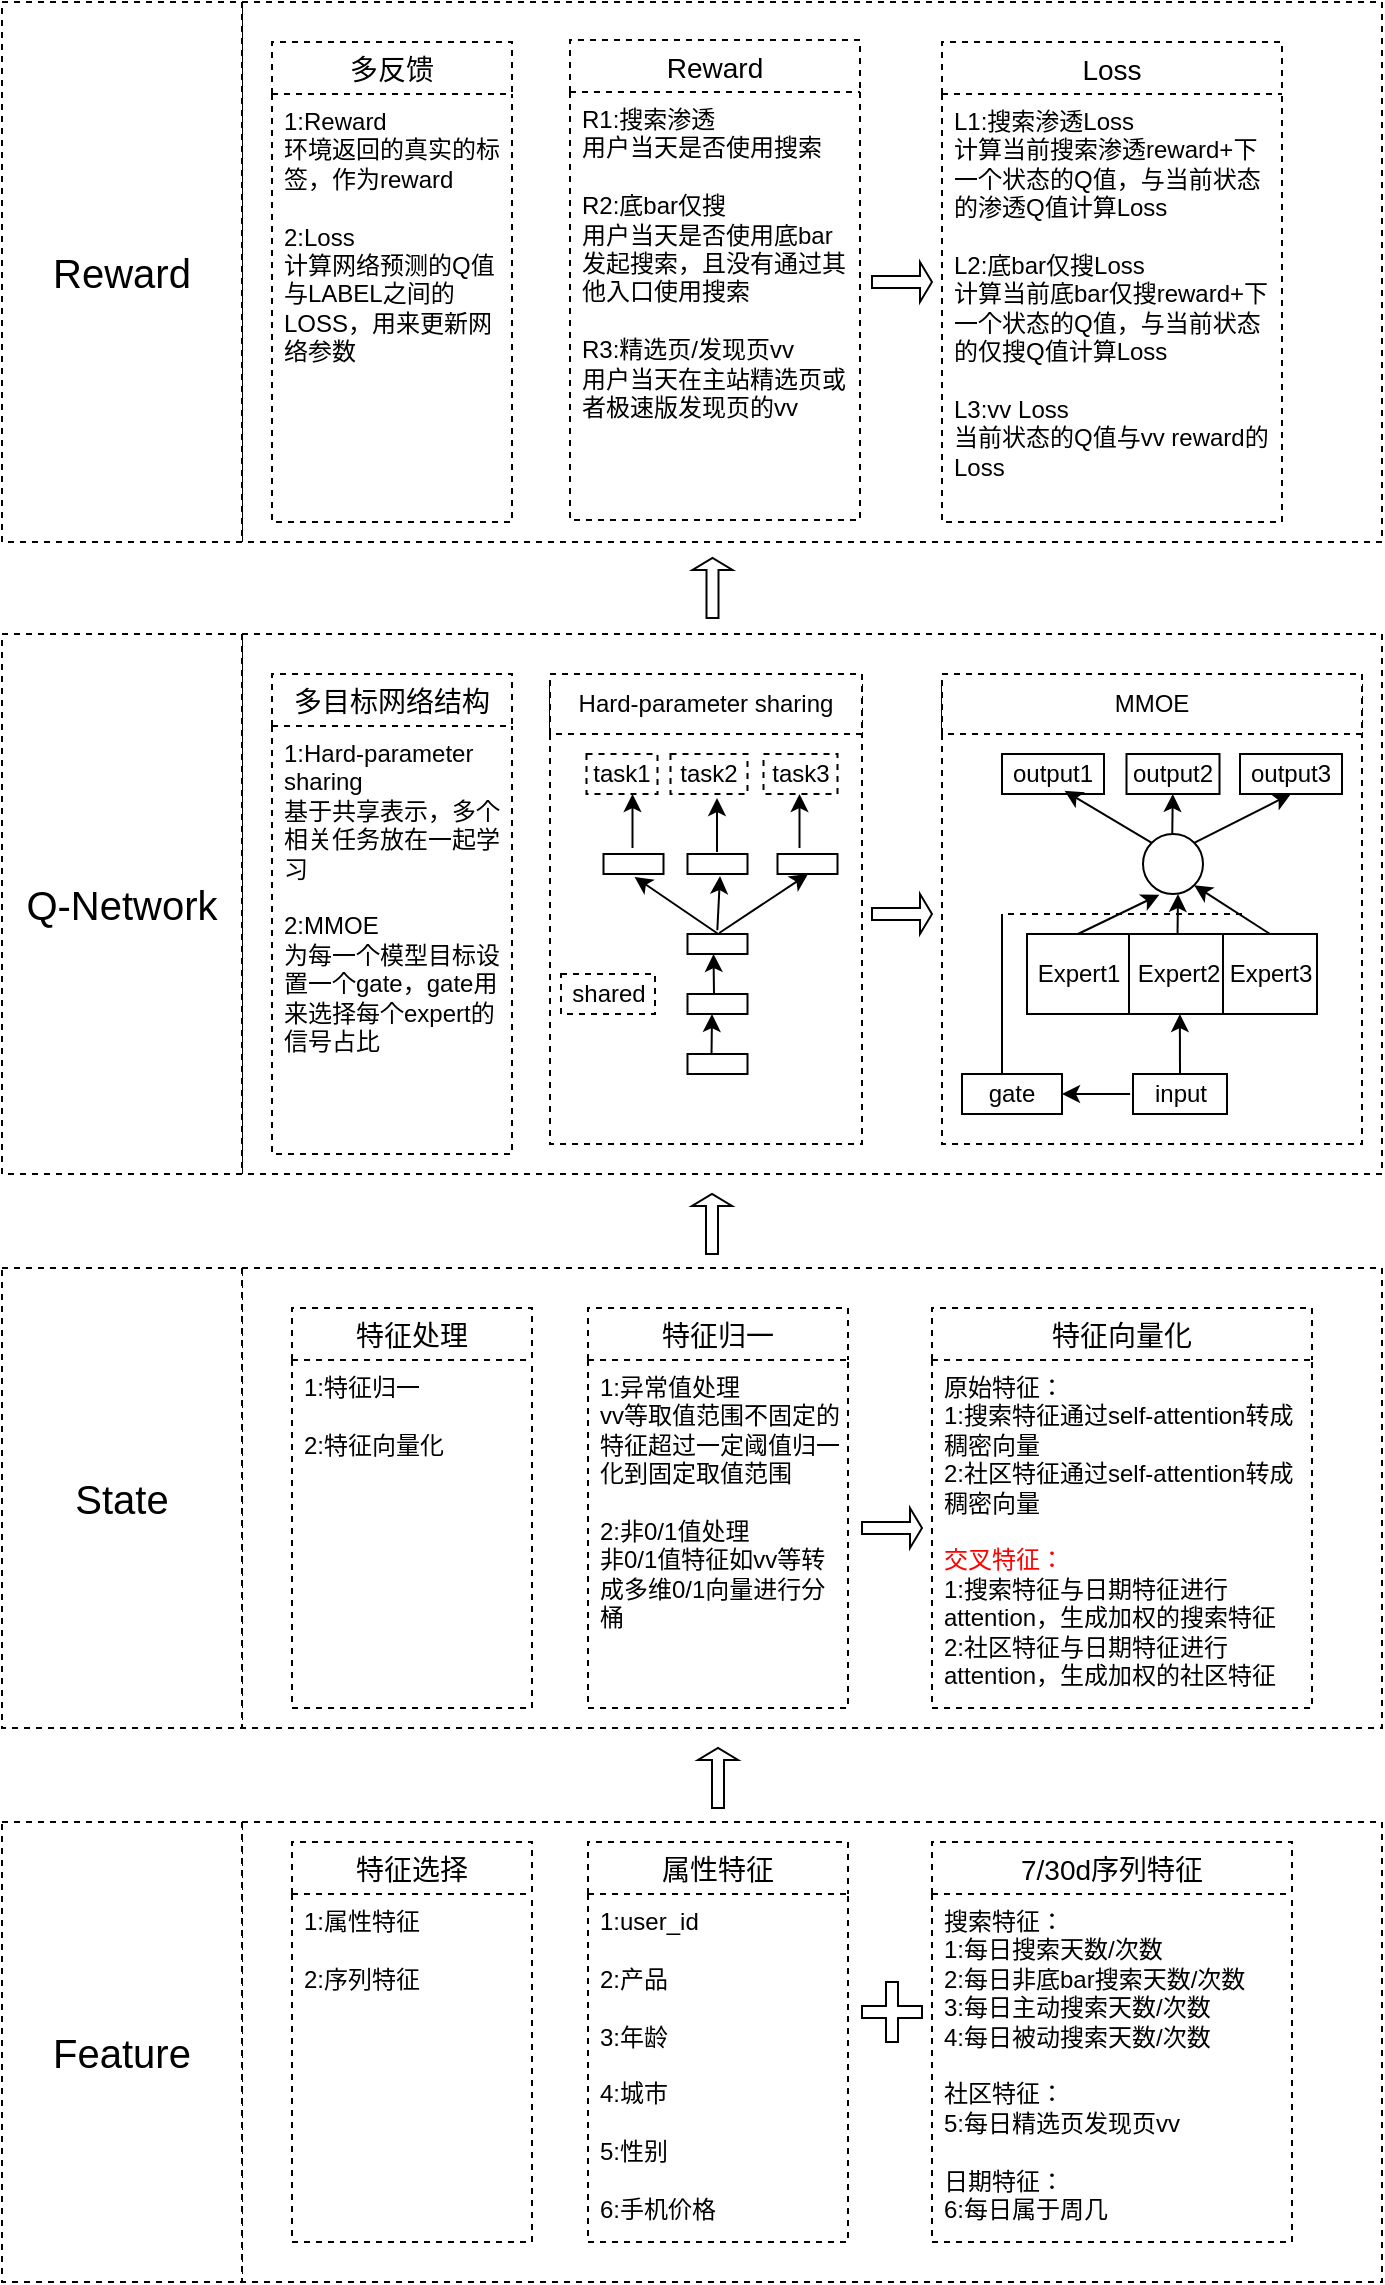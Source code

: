 <mxfile version="22.0.8" type="github">
  <diagram name="第 1 页" id="f5xDAh3WusYo4ijW3h7b">
    <mxGraphModel dx="1741" dy="1107" grid="0" gridSize="10" guides="0" tooltips="1" connect="1" arrows="1" fold="1" page="1" pageScale="1" pageWidth="827" pageHeight="1169" math="0" shadow="0">
      <root>
        <mxCell id="0" />
        <mxCell id="1" parent="0" />
        <mxCell id="4zLw2y3MGfTPbHIul2Go-128" value="" style="rounded=0;whiteSpace=wrap;html=1;dashed=1;" parent="1" vertex="1">
          <mxGeometry x="176" y="606" width="570" height="270" as="geometry" />
        </mxCell>
        <mxCell id="4zLw2y3MGfTPbHIul2Go-36" value="" style="rounded=0;whiteSpace=wrap;html=1;dashed=1;" parent="1" vertex="1">
          <mxGeometry x="176" y="1200" width="570" height="230" as="geometry" />
        </mxCell>
        <mxCell id="4zLw2y3MGfTPbHIul2Go-37" value="" style="rounded=0;whiteSpace=wrap;html=1;dashed=1;" parent="1" vertex="1">
          <mxGeometry x="176" y="923" width="570" height="230" as="geometry" />
        </mxCell>
        <mxCell id="4zLw2y3MGfTPbHIul2Go-38" value="属性特征" style="swimlane;fontStyle=0;childLayout=stackLayout;horizontal=1;startSize=26;horizontalStack=0;resizeParent=1;resizeParentMax=0;resizeLast=0;collapsible=1;marginBottom=0;align=center;fontSize=14;dashed=1;" parent="1" vertex="1">
          <mxGeometry x="349" y="1210" width="130" height="200" as="geometry">
            <mxRectangle x="280" y="370" width="100" height="30" as="alternateBounds" />
          </mxGeometry>
        </mxCell>
        <mxCell id="4zLw2y3MGfTPbHIul2Go-39" value="1:user_id&lt;br&gt;&lt;br&gt;2:产品&lt;br&gt;&lt;br&gt;3:年龄&lt;br&gt;&lt;br&gt;4:城市&lt;br&gt;&lt;br&gt;5:性别&lt;br&gt;&lt;br&gt;6:手机价格" style="text;strokeColor=none;fillColor=none;spacingLeft=4;spacingRight=4;overflow=hidden;rotatable=0;points=[[0,0.5],[1,0.5]];portConstraint=eastwest;fontSize=12;whiteSpace=wrap;html=1;" parent="4zLw2y3MGfTPbHIul2Go-38" vertex="1">
          <mxGeometry y="26" width="130" height="174" as="geometry" />
        </mxCell>
        <mxCell id="4zLw2y3MGfTPbHIul2Go-40" value="7/30d序列特征" style="swimlane;fontStyle=0;childLayout=stackLayout;horizontal=1;startSize=26;horizontalStack=0;resizeParent=1;resizeParentMax=0;resizeLast=0;collapsible=1;marginBottom=0;align=center;fontSize=14;dashed=1;" parent="1" vertex="1">
          <mxGeometry x="521" y="1210" width="180" height="200" as="geometry">
            <mxRectangle x="280" y="370" width="100" height="30" as="alternateBounds" />
          </mxGeometry>
        </mxCell>
        <mxCell id="4zLw2y3MGfTPbHIul2Go-41" value="搜索特征：&lt;br&gt;1:每日搜索天数/次数&lt;br&gt;2:每日非底bar搜索天数/次数&lt;br&gt;3:每日主动搜索天数/次数&lt;br&gt;4:每日被动搜索天数/次数&lt;br&gt;&lt;br&gt;社区特征：&lt;br&gt;5:每日精选页发现页vv&lt;br&gt;&lt;br&gt;日期特征：&lt;br&gt;6:每日属于周几" style="text;strokeColor=none;fillColor=none;spacingLeft=4;spacingRight=4;overflow=hidden;rotatable=0;points=[[0,0.5],[1,0.5]];portConstraint=eastwest;fontSize=12;whiteSpace=wrap;html=1;" parent="4zLw2y3MGfTPbHIul2Go-40" vertex="1">
          <mxGeometry y="26" width="180" height="174" as="geometry" />
        </mxCell>
        <mxCell id="4zLw2y3MGfTPbHIul2Go-42" value="特征选择" style="swimlane;fontStyle=0;childLayout=stackLayout;horizontal=1;startSize=26;horizontalStack=0;resizeParent=1;resizeParentMax=0;resizeLast=0;collapsible=1;marginBottom=0;align=center;fontSize=14;dashed=1;" parent="1" vertex="1">
          <mxGeometry x="201" y="1210" width="120" height="200" as="geometry">
            <mxRectangle x="145" y="1230" width="100" height="30" as="alternateBounds" />
          </mxGeometry>
        </mxCell>
        <mxCell id="4zLw2y3MGfTPbHIul2Go-43" value="1:属性特征&lt;br&gt;&lt;br&gt;2:序列特征" style="text;strokeColor=none;fillColor=none;spacingLeft=4;spacingRight=4;overflow=hidden;rotatable=0;points=[[0,0.5],[1,0.5]];portConstraint=eastwest;fontSize=12;whiteSpace=wrap;html=1;" parent="4zLw2y3MGfTPbHIul2Go-42" vertex="1">
          <mxGeometry y="26" width="120" height="174" as="geometry" />
        </mxCell>
        <mxCell id="4zLw2y3MGfTPbHIul2Go-44" value="特征归一" style="swimlane;fontStyle=0;childLayout=stackLayout;horizontal=1;startSize=26;horizontalStack=0;resizeParent=1;resizeParentMax=0;resizeLast=0;collapsible=1;marginBottom=0;align=center;fontSize=14;dashed=1;" parent="1" vertex="1">
          <mxGeometry x="349" y="943" width="130" height="200" as="geometry">
            <mxRectangle x="280" y="370" width="100" height="30" as="alternateBounds" />
          </mxGeometry>
        </mxCell>
        <mxCell id="4zLw2y3MGfTPbHIul2Go-45" value="1:异常值处理&lt;br&gt;vv等取值范围不固定的特征超过一定阈值归一化到固定取值范围&lt;br&gt;&lt;br&gt;2:非0/1值处理&lt;br&gt;非0/1值特征如vv等转成多维0/1向量进行分桶" style="text;strokeColor=none;fillColor=none;spacingLeft=4;spacingRight=4;overflow=hidden;rotatable=0;points=[[0,0.5],[1,0.5]];portConstraint=eastwest;fontSize=12;whiteSpace=wrap;html=1;" parent="4zLw2y3MGfTPbHIul2Go-44" vertex="1">
          <mxGeometry y="26" width="130" height="174" as="geometry" />
        </mxCell>
        <mxCell id="4zLw2y3MGfTPbHIul2Go-46" value="特征向量化" style="swimlane;fontStyle=0;childLayout=stackLayout;horizontal=1;startSize=26;horizontalStack=0;resizeParent=1;resizeParentMax=0;resizeLast=0;collapsible=1;marginBottom=0;align=center;fontSize=14;dashed=1;" parent="1" vertex="1">
          <mxGeometry x="521" y="943" width="190" height="200" as="geometry">
            <mxRectangle x="280" y="370" width="100" height="30" as="alternateBounds" />
          </mxGeometry>
        </mxCell>
        <mxCell id="4zLw2y3MGfTPbHIul2Go-47" value="原始特征：&lt;br&gt;1:搜索特征通过self-attention转成稠密向量&lt;br&gt;2:社区特征通过self-attention转成稠密向量&lt;br&gt;&lt;br&gt;&lt;font color=&quot;#ff0000&quot;&gt;交叉特征：&lt;/font&gt;&lt;br&gt;1:搜索特征与日期特征进行attention，生成加权的搜索特征&lt;br&gt;2:社区特征与日期特征进行attention，生成加权的社区特征" style="text;strokeColor=none;fillColor=none;spacingLeft=4;spacingRight=4;overflow=hidden;rotatable=0;points=[[0,0.5],[1,0.5]];portConstraint=eastwest;fontSize=12;whiteSpace=wrap;html=1;" parent="4zLw2y3MGfTPbHIul2Go-46" vertex="1">
          <mxGeometry y="26" width="190" height="174" as="geometry" />
        </mxCell>
        <mxCell id="4zLw2y3MGfTPbHIul2Go-48" value="特征处理" style="swimlane;fontStyle=0;childLayout=stackLayout;horizontal=1;startSize=26;horizontalStack=0;resizeParent=1;resizeParentMax=0;resizeLast=0;collapsible=1;marginBottom=0;align=center;fontSize=14;dashed=1;" parent="1" vertex="1">
          <mxGeometry x="201" y="943" width="120" height="200" as="geometry">
            <mxRectangle x="145" y="950" width="100" height="30" as="alternateBounds" />
          </mxGeometry>
        </mxCell>
        <mxCell id="4zLw2y3MGfTPbHIul2Go-49" value="1:特征归一&lt;br&gt;&lt;br&gt;2:特征向量化" style="text;strokeColor=none;fillColor=none;spacingLeft=4;spacingRight=4;overflow=hidden;rotatable=0;points=[[0,0.5],[1,0.5]];portConstraint=eastwest;fontSize=12;whiteSpace=wrap;html=1;" parent="4zLw2y3MGfTPbHIul2Go-48" vertex="1">
          <mxGeometry y="26" width="120" height="174" as="geometry" />
        </mxCell>
        <mxCell id="4zLw2y3MGfTPbHIul2Go-50" value="" style="shape=cross;whiteSpace=wrap;html=1;" parent="1" vertex="1">
          <mxGeometry x="486" y="1280" width="30" height="30" as="geometry" />
        </mxCell>
        <mxCell id="4zLw2y3MGfTPbHIul2Go-51" value="" style="shape=singleArrow;whiteSpace=wrap;html=1;" parent="1" vertex="1">
          <mxGeometry x="486" y="1043" width="30" height="20" as="geometry" />
        </mxCell>
        <mxCell id="4zLw2y3MGfTPbHIul2Go-59" value="多目标网络结构" style="swimlane;fontStyle=0;childLayout=stackLayout;horizontal=1;startSize=26;horizontalStack=0;resizeParent=1;resizeParentMax=0;resizeLast=0;collapsible=1;marginBottom=0;align=center;fontSize=14;dashed=1;" parent="1" vertex="1">
          <mxGeometry x="191" y="626" width="120" height="240" as="geometry">
            <mxRectangle x="135" y="630" width="100" height="30" as="alternateBounds" />
          </mxGeometry>
        </mxCell>
        <mxCell id="4zLw2y3MGfTPbHIul2Go-60" value="1:Hard-parameter sharing&lt;br&gt;基于共享表示，多个相关任务放在一起学习&lt;br&gt;&lt;br&gt;2:MMOE&lt;br&gt;为每一个模型目标设置一个gate，gate用来选择每个expert的信号占比" style="text;strokeColor=none;fillColor=none;spacingLeft=4;spacingRight=4;overflow=hidden;rotatable=0;points=[[0,0.5],[1,0.5]];portConstraint=eastwest;fontSize=12;whiteSpace=wrap;html=1;" parent="4zLw2y3MGfTPbHIul2Go-59" vertex="1">
          <mxGeometry y="26" width="120" height="214" as="geometry" />
        </mxCell>
        <mxCell id="4zLw2y3MGfTPbHIul2Go-71" value="" style="verticalLabelPosition=bottom;verticalAlign=top;html=1;shape=mxgraph.basic.rect;fillColor2=none;strokeWidth=1;size=20;indent=5;dashed=1;" parent="1" vertex="1">
          <mxGeometry x="330" y="631" width="156" height="230" as="geometry" />
        </mxCell>
        <mxCell id="4zLw2y3MGfTPbHIul2Go-72" value="" style="verticalLabelPosition=bottom;verticalAlign=top;html=1;shape=mxgraph.basic.rect;fillColor2=none;strokeWidth=1;size=20;indent=5;dashed=1;" parent="1" vertex="1">
          <mxGeometry x="526" y="631" width="210" height="230" as="geometry" />
        </mxCell>
        <mxCell id="4zLw2y3MGfTPbHIul2Go-73" value="" style="verticalLabelPosition=bottom;verticalAlign=top;html=1;shape=mxgraph.basic.rect;fillColor2=none;strokeWidth=1;size=20;indent=5;" parent="1" vertex="1">
          <mxGeometry x="398.75" y="816" width="30" height="10" as="geometry" />
        </mxCell>
        <mxCell id="4zLw2y3MGfTPbHIul2Go-74" value="" style="verticalLabelPosition=bottom;verticalAlign=top;html=1;shape=mxgraph.basic.rect;fillColor2=none;strokeWidth=1;size=20;indent=5;" parent="1" vertex="1">
          <mxGeometry x="398.75" y="786" width="30" height="10" as="geometry" />
        </mxCell>
        <mxCell id="4zLw2y3MGfTPbHIul2Go-75" value="" style="verticalLabelPosition=bottom;verticalAlign=top;html=1;shape=mxgraph.basic.rect;fillColor2=none;strokeWidth=1;size=20;indent=5;" parent="1" vertex="1">
          <mxGeometry x="398.75" y="756" width="30" height="10" as="geometry" />
        </mxCell>
        <mxCell id="4zLw2y3MGfTPbHIul2Go-76" value="" style="verticalLabelPosition=bottom;verticalAlign=top;html=1;shape=mxgraph.basic.rect;fillColor2=none;strokeWidth=1;size=20;indent=5;" parent="1" vertex="1">
          <mxGeometry x="356.75" y="716" width="30" height="10" as="geometry" />
        </mxCell>
        <mxCell id="4zLw2y3MGfTPbHIul2Go-77" value="" style="verticalLabelPosition=bottom;verticalAlign=top;html=1;shape=mxgraph.basic.rect;fillColor2=none;strokeWidth=1;size=20;indent=5;" parent="1" vertex="1">
          <mxGeometry x="398.75" y="716" width="30" height="10" as="geometry" />
        </mxCell>
        <mxCell id="4zLw2y3MGfTPbHIul2Go-78" value="" style="verticalLabelPosition=bottom;verticalAlign=top;html=1;shape=mxgraph.basic.rect;fillColor2=none;strokeWidth=1;size=20;indent=5;" parent="1" vertex="1">
          <mxGeometry x="443.75" y="716" width="30" height="10" as="geometry" />
        </mxCell>
        <mxCell id="4zLw2y3MGfTPbHIul2Go-85" value="" style="endArrow=classic;html=1;rounded=0;exitX=0.513;exitY=0;exitDx=0;exitDy=0;exitPerimeter=0;entryX=0.516;entryY=1.143;entryDx=0;entryDy=0;entryPerimeter=0;" parent="1" source="4zLw2y3MGfTPbHIul2Go-75" target="4zLw2y3MGfTPbHIul2Go-76" edge="1">
          <mxGeometry width="50" height="50" relative="1" as="geometry">
            <mxPoint x="370" y="766" as="sourcePoint" />
            <mxPoint x="420" y="716" as="targetPoint" />
          </mxGeometry>
        </mxCell>
        <mxCell id="4zLw2y3MGfTPbHIul2Go-86" value="" style="endArrow=classic;html=1;rounded=0;exitX=0.497;exitY=-0.19;exitDx=0;exitDy=0;exitPerimeter=0;entryX=0.542;entryY=1.1;entryDx=0;entryDy=0;entryPerimeter=0;" parent="1" source="4zLw2y3MGfTPbHIul2Go-75" edge="1" target="4zLw2y3MGfTPbHIul2Go-77">
          <mxGeometry width="50" height="50" relative="1" as="geometry">
            <mxPoint x="448" y="756" as="sourcePoint" />
            <mxPoint x="406" y="727" as="targetPoint" />
          </mxGeometry>
        </mxCell>
        <mxCell id="4zLw2y3MGfTPbHIul2Go-87" value="" style="endArrow=classic;html=1;rounded=0;exitX=0.529;exitY=-0.048;exitDx=0;exitDy=0;exitPerimeter=0;" parent="1" source="4zLw2y3MGfTPbHIul2Go-75" edge="1">
          <mxGeometry width="50" height="50" relative="1" as="geometry">
            <mxPoint x="416" y="764" as="sourcePoint" />
            <mxPoint x="459" y="726" as="targetPoint" />
          </mxGeometry>
        </mxCell>
        <mxCell id="4zLw2y3MGfTPbHIul2Go-88" value="" style="endArrow=classic;html=1;rounded=0;entryX=0.516;entryY=1.143;entryDx=0;entryDy=0;entryPerimeter=0;" parent="1" edge="1">
          <mxGeometry width="50" height="50" relative="1" as="geometry">
            <mxPoint x="412" y="786" as="sourcePoint" />
            <mxPoint x="411.76" y="766" as="targetPoint" />
          </mxGeometry>
        </mxCell>
        <mxCell id="4zLw2y3MGfTPbHIul2Go-89" value="" style="endArrow=classic;html=1;rounded=0;exitX=0.497;exitY=-0.19;exitDx=0;exitDy=0;exitPerimeter=0;" parent="1" edge="1">
          <mxGeometry width="50" height="50" relative="1" as="geometry">
            <mxPoint x="410.76" y="816" as="sourcePoint" />
            <mxPoint x="411" y="796" as="targetPoint" />
          </mxGeometry>
        </mxCell>
        <mxCell id="4zLw2y3MGfTPbHIul2Go-93" value="shared" style="rounded=0;whiteSpace=wrap;html=1;dashed=1;" parent="1" vertex="1">
          <mxGeometry x="335.5" y="776" width="47" height="20" as="geometry" />
        </mxCell>
        <mxCell id="4zLw2y3MGfTPbHIul2Go-94" value="task1" style="rounded=0;whiteSpace=wrap;html=1;dashed=1;" parent="1" vertex="1">
          <mxGeometry x="348.25" y="666" width="35.5" height="20" as="geometry" />
        </mxCell>
        <mxCell id="4zLw2y3MGfTPbHIul2Go-95" value="task2" style="rounded=0;whiteSpace=wrap;html=1;dashed=1;" parent="1" vertex="1">
          <mxGeometry x="390.25" y="666" width="38.5" height="20" as="geometry" />
        </mxCell>
        <mxCell id="4zLw2y3MGfTPbHIul2Go-96" value="task3" style="rounded=0;whiteSpace=wrap;html=1;dashed=1;" parent="1" vertex="1">
          <mxGeometry x="436.75" y="666" width="37" height="20" as="geometry" />
        </mxCell>
        <mxCell id="4zLw2y3MGfTPbHIul2Go-98" value="" style="endArrow=classic;html=1;rounded=0;exitX=0.497;exitY=-0.19;exitDx=0;exitDy=0;exitPerimeter=0;entryX=0.516;entryY=1.143;entryDx=0;entryDy=0;entryPerimeter=0;" parent="1" edge="1">
          <mxGeometry width="50" height="50" relative="1" as="geometry">
            <mxPoint x="371.25" y="713" as="sourcePoint" />
            <mxPoint x="371.25" y="686" as="targetPoint" />
          </mxGeometry>
        </mxCell>
        <mxCell id="4zLw2y3MGfTPbHIul2Go-99" value="" style="endArrow=classic;html=1;rounded=0;exitX=0.497;exitY=-0.19;exitDx=0;exitDy=0;exitPerimeter=0;entryX=0.516;entryY=1.143;entryDx=0;entryDy=0;entryPerimeter=0;" parent="1" edge="1">
          <mxGeometry width="50" height="50" relative="1" as="geometry">
            <mxPoint x="413.5" y="715" as="sourcePoint" />
            <mxPoint x="413.5" y="688" as="targetPoint" />
          </mxGeometry>
        </mxCell>
        <mxCell id="4zLw2y3MGfTPbHIul2Go-100" value="" style="endArrow=classic;html=1;rounded=0;exitX=0.497;exitY=-0.19;exitDx=0;exitDy=0;exitPerimeter=0;entryX=0.516;entryY=1.143;entryDx=0;entryDy=0;entryPerimeter=0;" parent="1" edge="1">
          <mxGeometry width="50" height="50" relative="1" as="geometry">
            <mxPoint x="454.75" y="713" as="sourcePoint" />
            <mxPoint x="454.75" y="686" as="targetPoint" />
          </mxGeometry>
        </mxCell>
        <mxCell id="4zLw2y3MGfTPbHIul2Go-101" value="Hard-parameter sharing" style="rounded=0;whiteSpace=wrap;html=1;dashed=1;" parent="1" vertex="1">
          <mxGeometry x="330" y="626" width="156" height="30" as="geometry" />
        </mxCell>
        <mxCell id="4zLw2y3MGfTPbHIul2Go-102" value="Expert1" style="rounded=0;whiteSpace=wrap;html=1;" parent="1" vertex="1">
          <mxGeometry x="568.5" y="756" width="51" height="40" as="geometry" />
        </mxCell>
        <mxCell id="4zLw2y3MGfTPbHIul2Go-103" value="Expert2" style="rounded=0;whiteSpace=wrap;html=1;" parent="1" vertex="1">
          <mxGeometry x="619.5" y="756" width="49" height="40" as="geometry" />
        </mxCell>
        <mxCell id="4zLw2y3MGfTPbHIul2Go-104" value="Expert3" style="rounded=0;whiteSpace=wrap;html=1;" parent="1" vertex="1">
          <mxGeometry x="666.5" y="756" width="47" height="40" as="geometry" />
        </mxCell>
        <mxCell id="4zLw2y3MGfTPbHIul2Go-105" value="input" style="rounded=0;whiteSpace=wrap;html=1;" parent="1" vertex="1">
          <mxGeometry x="621.5" y="826" width="47" height="20" as="geometry" />
        </mxCell>
        <mxCell id="4zLw2y3MGfTPbHIul2Go-106" value="gate" style="rounded=0;whiteSpace=wrap;html=1;" parent="1" vertex="1">
          <mxGeometry x="536" y="826" width="50" height="20" as="geometry" />
        </mxCell>
        <mxCell id="4zLw2y3MGfTPbHIul2Go-107" value="" style="endArrow=classic;html=1;rounded=0;exitX=0.5;exitY=0;exitDx=0;exitDy=0;" parent="1" source="4zLw2y3MGfTPbHIul2Go-105" edge="1">
          <mxGeometry width="50" height="50" relative="1" as="geometry">
            <mxPoint x="644.69" y="816" as="sourcePoint" />
            <mxPoint x="644.93" y="796" as="targetPoint" />
          </mxGeometry>
        </mxCell>
        <mxCell id="4zLw2y3MGfTPbHIul2Go-109" value="" style="endArrow=classic;html=1;rounded=0;exitX=0.5;exitY=0;exitDx=0;exitDy=0;" parent="1" edge="1">
          <mxGeometry width="50" height="50" relative="1" as="geometry">
            <mxPoint x="620.07" y="836" as="sourcePoint" />
            <mxPoint x="586" y="836" as="targetPoint" />
          </mxGeometry>
        </mxCell>
        <mxCell id="4zLw2y3MGfTPbHIul2Go-110" value="output1" style="rounded=0;whiteSpace=wrap;html=1;" parent="1" vertex="1">
          <mxGeometry x="556" y="666" width="51" height="20" as="geometry" />
        </mxCell>
        <mxCell id="4zLw2y3MGfTPbHIul2Go-111" value="output3" style="rounded=0;whiteSpace=wrap;html=1;" parent="1" vertex="1">
          <mxGeometry x="675" y="666" width="51" height="20" as="geometry" />
        </mxCell>
        <mxCell id="4zLw2y3MGfTPbHIul2Go-112" value="" style="ellipse;whiteSpace=wrap;html=1;aspect=fixed;" parent="1" vertex="1">
          <mxGeometry x="626.5" y="706" width="30" height="30" as="geometry" />
        </mxCell>
        <mxCell id="4zLw2y3MGfTPbHIul2Go-113" value="" style="endArrow=classic;html=1;rounded=0;exitX=0.5;exitY=0;exitDx=0;exitDy=0;" parent="1" edge="1">
          <mxGeometry width="50" height="50" relative="1" as="geometry">
            <mxPoint x="643.76" y="756" as="sourcePoint" />
            <mxPoint x="644" y="736" as="targetPoint" />
          </mxGeometry>
        </mxCell>
        <mxCell id="4zLw2y3MGfTPbHIul2Go-114" value="" style="endArrow=classic;html=1;rounded=0;exitX=0.5;exitY=0;exitDx=0;exitDy=0;entryX=0.273;entryY=1.012;entryDx=0;entryDy=0;entryPerimeter=0;" parent="1" source="4zLw2y3MGfTPbHIul2Go-102" target="4zLw2y3MGfTPbHIul2Go-112" edge="1">
          <mxGeometry width="50" height="50" relative="1" as="geometry">
            <mxPoint x="655" y="836" as="sourcePoint" />
            <mxPoint x="654.93" y="806" as="targetPoint" />
          </mxGeometry>
        </mxCell>
        <mxCell id="4zLw2y3MGfTPbHIul2Go-118" value="" style="endArrow=classic;html=1;rounded=0;exitX=0.5;exitY=0;exitDx=0;exitDy=0;entryX=1;entryY=1;entryDx=0;entryDy=0;" parent="1" source="4zLw2y3MGfTPbHIul2Go-104" target="4zLw2y3MGfTPbHIul2Go-112" edge="1">
          <mxGeometry width="50" height="50" relative="1" as="geometry">
            <mxPoint x="689.76" y="756" as="sourcePoint" />
            <mxPoint x="689.69" y="726" as="targetPoint" />
          </mxGeometry>
        </mxCell>
        <mxCell id="4zLw2y3MGfTPbHIul2Go-123" value="" style="endArrow=none;html=1;rounded=0;" parent="1" edge="1">
          <mxGeometry width="50" height="50" relative="1" as="geometry">
            <mxPoint x="556" y="826" as="sourcePoint" />
            <mxPoint x="556" y="746" as="targetPoint" />
          </mxGeometry>
        </mxCell>
        <mxCell id="4zLw2y3MGfTPbHIul2Go-124" value="" style="endArrow=none;html=1;rounded=0;dashed=1;" parent="1" edge="1">
          <mxGeometry width="50" height="50" relative="1" as="geometry">
            <mxPoint x="676" y="746" as="sourcePoint" />
            <mxPoint x="556" y="746" as="targetPoint" />
          </mxGeometry>
        </mxCell>
        <mxCell id="4zLw2y3MGfTPbHIul2Go-125" value="" style="endArrow=classic;html=1;rounded=0;exitX=0;exitY=0;exitDx=0;exitDy=0;entryX=0.613;entryY=0.921;entryDx=0;entryDy=0;entryPerimeter=0;" parent="1" source="4zLw2y3MGfTPbHIul2Go-112" target="4zLw2y3MGfTPbHIul2Go-110" edge="1">
          <mxGeometry width="50" height="50" relative="1" as="geometry">
            <mxPoint x="610.76" y="726" as="sourcePoint" />
            <mxPoint x="610.69" y="696" as="targetPoint" />
          </mxGeometry>
        </mxCell>
        <mxCell id="4zLw2y3MGfTPbHIul2Go-126" value="" style="endArrow=classic;html=1;rounded=0;exitX=1;exitY=0;exitDx=0;exitDy=0;entryX=0.5;entryY=1;entryDx=0;entryDy=0;" parent="1" source="4zLw2y3MGfTPbHIul2Go-112" target="4zLw2y3MGfTPbHIul2Go-111" edge="1">
          <mxGeometry width="50" height="50" relative="1" as="geometry">
            <mxPoint x="675.26" y="726" as="sourcePoint" />
            <mxPoint x="675.19" y="696" as="targetPoint" />
          </mxGeometry>
        </mxCell>
        <mxCell id="4zLw2y3MGfTPbHIul2Go-127" value="MMOE" style="rounded=0;whiteSpace=wrap;html=1;dashed=1;" parent="1" vertex="1">
          <mxGeometry x="526" y="626" width="210" height="30" as="geometry" />
        </mxCell>
        <mxCell id="4zLw2y3MGfTPbHIul2Go-129" value="" style="shape=singleArrow;whiteSpace=wrap;html=1;" parent="1" vertex="1">
          <mxGeometry x="491" y="736" width="30" height="20" as="geometry" />
        </mxCell>
        <mxCell id="4zLw2y3MGfTPbHIul2Go-132" value="" style="shape=singleArrow;direction=north;whiteSpace=wrap;html=1;" parent="1" vertex="1">
          <mxGeometry x="401" y="886" width="20" height="30" as="geometry" />
        </mxCell>
        <mxCell id="4zLw2y3MGfTPbHIul2Go-136" value="output2" style="rounded=0;whiteSpace=wrap;html=1;" parent="1" vertex="1">
          <mxGeometry x="618.25" y="666" width="46.5" height="20" as="geometry" />
        </mxCell>
        <mxCell id="4zLw2y3MGfTPbHIul2Go-139" value="" style="endArrow=classic;html=1;rounded=0;exitX=0.5;exitY=0;exitDx=0;exitDy=0;" parent="1" edge="1">
          <mxGeometry width="50" height="50" relative="1" as="geometry">
            <mxPoint x="641.14" y="706" as="sourcePoint" />
            <mxPoint x="641.38" y="686" as="targetPoint" />
          </mxGeometry>
        </mxCell>
        <mxCell id="4zLw2y3MGfTPbHIul2Go-143" value="" style="shape=singleArrow;direction=north;whiteSpace=wrap;html=1;" parent="1" vertex="1">
          <mxGeometry x="404" y="1163" width="20" height="30" as="geometry" />
        </mxCell>
        <mxCell id="4zLw2y3MGfTPbHIul2Go-144" value="&lt;font style=&quot;font-size: 20px;&quot;&gt;State&lt;/font&gt;" style="rounded=0;whiteSpace=wrap;html=1;dashed=1;" parent="1" vertex="1">
          <mxGeometry x="56" y="923" width="120" height="230" as="geometry" />
        </mxCell>
        <mxCell id="4zLw2y3MGfTPbHIul2Go-145" value="&lt;font style=&quot;font-size: 20px;&quot;&gt;Q-Network&lt;/font&gt;" style="rounded=0;whiteSpace=wrap;html=1;dashed=1;" parent="1" vertex="1">
          <mxGeometry x="56" y="606" width="120" height="270" as="geometry" />
        </mxCell>
        <mxCell id="4zLw2y3MGfTPbHIul2Go-146" value="&lt;font style=&quot;font-size: 20px;&quot;&gt;Feature&lt;/font&gt;" style="rounded=0;whiteSpace=wrap;html=1;dashed=1;" parent="1" vertex="1">
          <mxGeometry x="56" y="1200" width="120" height="230" as="geometry" />
        </mxCell>
        <mxCell id="9_TiKbL8aG8ugw_iiqsg-3" value="" style="rounded=0;whiteSpace=wrap;html=1;dashed=1;" vertex="1" parent="1">
          <mxGeometry x="176" y="290" width="570" height="270" as="geometry" />
        </mxCell>
        <mxCell id="9_TiKbL8aG8ugw_iiqsg-4" value="&lt;font style=&quot;font-size: 20px;&quot;&gt;Reward&lt;/font&gt;" style="rounded=0;whiteSpace=wrap;html=1;dashed=1;" vertex="1" parent="1">
          <mxGeometry x="56" y="290" width="120" height="270" as="geometry" />
        </mxCell>
        <mxCell id="9_TiKbL8aG8ugw_iiqsg-5" value="" style="shape=singleArrow;direction=north;whiteSpace=wrap;html=1;" vertex="1" parent="1">
          <mxGeometry x="401.25" y="568" width="20" height="30" as="geometry" />
        </mxCell>
        <mxCell id="9_TiKbL8aG8ugw_iiqsg-8" value="多反馈" style="swimlane;fontStyle=0;childLayout=stackLayout;horizontal=1;startSize=26;horizontalStack=0;resizeParent=1;resizeParentMax=0;resizeLast=0;collapsible=1;marginBottom=0;align=center;fontSize=14;dashed=1;" vertex="1" parent="1">
          <mxGeometry x="191" y="310" width="120" height="240" as="geometry">
            <mxRectangle x="135" y="630" width="100" height="30" as="alternateBounds" />
          </mxGeometry>
        </mxCell>
        <mxCell id="9_TiKbL8aG8ugw_iiqsg-9" value="1:Reward&lt;br&gt;环境返回的真实的标签，作为reward&lt;br&gt;&lt;br&gt;2:Loss&lt;br&gt;计算网络预测的Q值与LABEL之间的LOSS，用来更新网络参数" style="text;strokeColor=none;fillColor=none;spacingLeft=4;spacingRight=4;overflow=hidden;rotatable=0;points=[[0,0.5],[1,0.5]];portConstraint=eastwest;fontSize=12;whiteSpace=wrap;html=1;" vertex="1" parent="9_TiKbL8aG8ugw_iiqsg-8">
          <mxGeometry y="26" width="120" height="214" as="geometry" />
        </mxCell>
        <mxCell id="9_TiKbL8aG8ugw_iiqsg-10" value="Reward" style="swimlane;fontStyle=0;childLayout=stackLayout;horizontal=1;startSize=26;horizontalStack=0;resizeParent=1;resizeParentMax=0;resizeLast=0;collapsible=1;marginBottom=0;align=center;fontSize=14;dashed=1;" vertex="1" parent="1">
          <mxGeometry x="340" y="309" width="145" height="240" as="geometry">
            <mxRectangle x="280" y="370" width="100" height="30" as="alternateBounds" />
          </mxGeometry>
        </mxCell>
        <mxCell id="9_TiKbL8aG8ugw_iiqsg-11" value="R1:搜索渗透&lt;br&gt;用户当天是否使用搜索&lt;br&gt;&lt;br&gt;R2:底bar仅搜&lt;br&gt;用户当天是否使用底bar发起搜索，且没有通过其他入口使用搜索&lt;br&gt;&lt;br&gt;R3:精选页/发现页vv&lt;br&gt;用户当天在主站精选页或者极速版发现页的vv" style="text;strokeColor=none;fillColor=none;spacingLeft=4;spacingRight=4;overflow=hidden;rotatable=0;points=[[0,0.5],[1,0.5]];portConstraint=eastwest;fontSize=12;whiteSpace=wrap;html=1;" vertex="1" parent="9_TiKbL8aG8ugw_iiqsg-10">
          <mxGeometry y="26" width="145" height="214" as="geometry" />
        </mxCell>
        <mxCell id="9_TiKbL8aG8ugw_iiqsg-12" value="Loss" style="swimlane;fontStyle=0;childLayout=stackLayout;horizontal=1;startSize=26;horizontalStack=0;resizeParent=1;resizeParentMax=0;resizeLast=0;collapsible=1;marginBottom=0;align=center;fontSize=14;dashed=1;" vertex="1" parent="1">
          <mxGeometry x="526" y="310" width="170" height="240" as="geometry">
            <mxRectangle x="280" y="370" width="100" height="30" as="alternateBounds" />
          </mxGeometry>
        </mxCell>
        <mxCell id="9_TiKbL8aG8ugw_iiqsg-13" value="L1:搜索渗透Loss&amp;nbsp;&lt;br&gt;计算当前搜索渗透reward+下一个状态的Q值，与当前状态的渗透Q值计算Loss&lt;br&gt;&lt;br&gt;L2:底bar仅搜Loss&lt;br&gt;计算当前底bar仅搜reward+下一个状态的Q值，与当前状态的仅搜Q值计算Loss&lt;br&gt;&lt;br&gt;L3:vv Loss&lt;br&gt;当前状态的Q值与vv reward的Loss" style="text;strokeColor=none;fillColor=none;spacingLeft=4;spacingRight=4;overflow=hidden;rotatable=0;points=[[0,0.5],[1,0.5]];portConstraint=eastwest;fontSize=12;whiteSpace=wrap;html=1;" vertex="1" parent="9_TiKbL8aG8ugw_iiqsg-12">
          <mxGeometry y="26" width="170" height="214" as="geometry" />
        </mxCell>
        <mxCell id="9_TiKbL8aG8ugw_iiqsg-14" value="" style="shape=singleArrow;whiteSpace=wrap;html=1;" vertex="1" parent="1">
          <mxGeometry x="491" y="420" width="30" height="20" as="geometry" />
        </mxCell>
      </root>
    </mxGraphModel>
  </diagram>
</mxfile>
